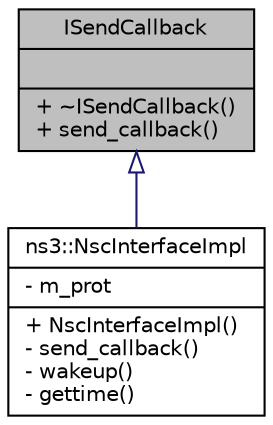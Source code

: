 digraph "ISendCallback"
{
  edge [fontname="Helvetica",fontsize="10",labelfontname="Helvetica",labelfontsize="10"];
  node [fontname="Helvetica",fontsize="10",shape=record];
  Node1 [label="{ISendCallback\n||+ ~ISendCallback()\l+ send_callback()\l}",height=0.2,width=0.4,color="black", fillcolor="grey75", style="filled", fontcolor="black"];
  Node1 -> Node2 [dir="back",color="midnightblue",fontsize="10",style="solid",arrowtail="onormal"];
  Node2 [label="{ns3::NscInterfaceImpl\n|- m_prot\l|+ NscInterfaceImpl()\l- send_callback()\l- wakeup()\l- gettime()\l}",height=0.2,width=0.4,color="black", fillcolor="white", style="filled",URL="$d6/d04/classns3_1_1NscInterfaceImpl.html",tooltip="Nsc interface implementation class. "];
}
